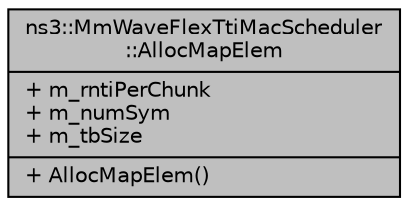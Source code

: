 digraph "ns3::MmWaveFlexTtiMacScheduler::AllocMapElem"
{
  edge [fontname="Helvetica",fontsize="10",labelfontname="Helvetica",labelfontsize="10"];
  node [fontname="Helvetica",fontsize="10",shape=record];
  Node1 [label="{ns3::MmWaveFlexTtiMacScheduler\l::AllocMapElem\n|+ m_rntiPerChunk\l+ m_numSym\l+ m_tbSize\l|+ AllocMapElem()\l}",height=0.2,width=0.4,color="black", fillcolor="grey75", style="filled", fontcolor="black"];
}
